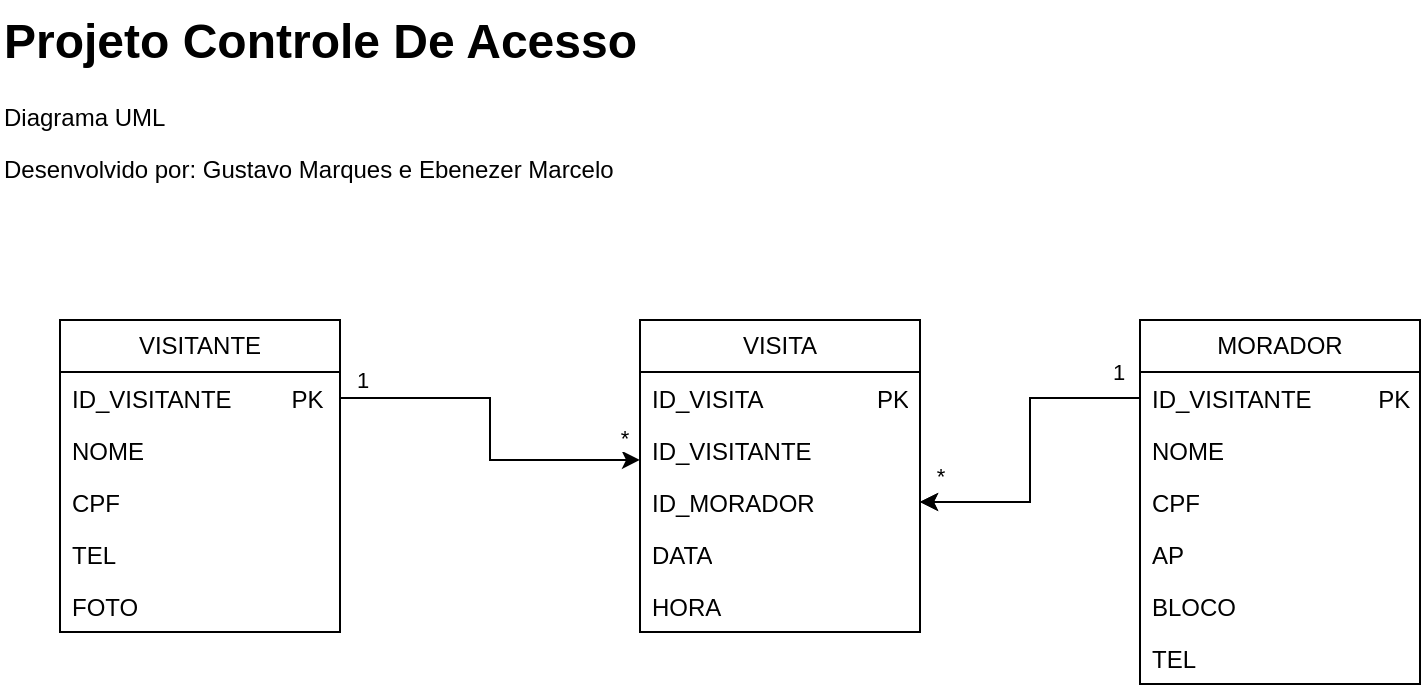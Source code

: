 <mxfile version="26.1.0">
  <diagram name="Page-1" id="W9D37P64vIjJOq914Ekg">
    <mxGraphModel dx="662" dy="350" grid="1" gridSize="10" guides="1" tooltips="1" connect="1" arrows="1" fold="1" page="1" pageScale="1" pageWidth="850" pageHeight="1100" math="0" shadow="0">
      <root>
        <mxCell id="0" />
        <mxCell id="1" parent="0" />
        <mxCell id="ZYSMAdA9wxsMHeKSI5tO-1" value="VISITA" style="swimlane;fontStyle=0;childLayout=stackLayout;horizontal=1;startSize=26;fillColor=none;horizontalStack=0;resizeParent=1;resizeParentMax=0;resizeLast=0;collapsible=1;marginBottom=0;whiteSpace=wrap;html=1;" parent="1" vertex="1">
          <mxGeometry x="350" y="190" width="140" height="156" as="geometry" />
        </mxCell>
        <mxCell id="ZYSMAdA9wxsMHeKSI5tO-3" value="ID_VISITA&amp;nbsp; &amp;nbsp; &amp;nbsp; &amp;nbsp; &amp;nbsp; &amp;nbsp; &amp;nbsp; &amp;nbsp; &amp;nbsp;PK" style="text;strokeColor=none;fillColor=none;align=left;verticalAlign=top;spacingLeft=4;spacingRight=4;overflow=hidden;rotatable=0;points=[[0,0.5],[1,0.5]];portConstraint=eastwest;whiteSpace=wrap;html=1;" parent="ZYSMAdA9wxsMHeKSI5tO-1" vertex="1">
          <mxGeometry y="26" width="140" height="26" as="geometry" />
        </mxCell>
        <mxCell id="uSdl-e1M3gpaHHDuwh7n-1" value="ID_VISITANTE" style="text;strokeColor=none;fillColor=none;align=left;verticalAlign=top;spacingLeft=4;spacingRight=4;overflow=hidden;rotatable=0;points=[[0,0.5],[1,0.5]];portConstraint=eastwest;whiteSpace=wrap;html=1;" vertex="1" parent="ZYSMAdA9wxsMHeKSI5tO-1">
          <mxGeometry y="52" width="140" height="26" as="geometry" />
        </mxCell>
        <mxCell id="uSdl-e1M3gpaHHDuwh7n-3" value="ID_MORADOR" style="text;strokeColor=none;fillColor=none;align=left;verticalAlign=top;spacingLeft=4;spacingRight=4;overflow=hidden;rotatable=0;points=[[0,0.5],[1,0.5]];portConstraint=eastwest;whiteSpace=wrap;html=1;" vertex="1" parent="ZYSMAdA9wxsMHeKSI5tO-1">
          <mxGeometry y="78" width="140" height="26" as="geometry" />
        </mxCell>
        <mxCell id="uSdl-e1M3gpaHHDuwh7n-6" value="DATA" style="text;strokeColor=none;fillColor=none;align=left;verticalAlign=top;spacingLeft=4;spacingRight=4;overflow=hidden;rotatable=0;points=[[0,0.5],[1,0.5]];portConstraint=eastwest;whiteSpace=wrap;html=1;" vertex="1" parent="ZYSMAdA9wxsMHeKSI5tO-1">
          <mxGeometry y="104" width="140" height="26" as="geometry" />
        </mxCell>
        <mxCell id="uSdl-e1M3gpaHHDuwh7n-2" value="HORA" style="text;strokeColor=none;fillColor=none;align=left;verticalAlign=top;spacingLeft=4;spacingRight=4;overflow=hidden;rotatable=0;points=[[0,0.5],[1,0.5]];portConstraint=eastwest;whiteSpace=wrap;html=1;" vertex="1" parent="ZYSMAdA9wxsMHeKSI5tO-1">
          <mxGeometry y="130" width="140" height="26" as="geometry" />
        </mxCell>
        <mxCell id="ZYSMAdA9wxsMHeKSI5tO-5" value="VISITANTE" style="swimlane;fontStyle=0;childLayout=stackLayout;horizontal=1;startSize=26;fillColor=none;horizontalStack=0;resizeParent=1;resizeParentMax=0;resizeLast=0;collapsible=1;marginBottom=0;whiteSpace=wrap;html=1;" parent="1" vertex="1">
          <mxGeometry x="60" y="190" width="140" height="156" as="geometry" />
        </mxCell>
        <mxCell id="ZYSMAdA9wxsMHeKSI5tO-6" value="ID_VISITANTE&amp;nbsp; &amp;nbsp; &amp;nbsp; &amp;nbsp; &amp;nbsp;PK" style="text;strokeColor=none;fillColor=none;align=left;verticalAlign=top;spacingLeft=4;spacingRight=4;overflow=hidden;rotatable=0;points=[[0,0.5],[1,0.5]];portConstraint=eastwest;whiteSpace=wrap;html=1;" parent="ZYSMAdA9wxsMHeKSI5tO-5" vertex="1">
          <mxGeometry y="26" width="140" height="26" as="geometry" />
        </mxCell>
        <mxCell id="ZYSMAdA9wxsMHeKSI5tO-7" value="NOME" style="text;strokeColor=none;fillColor=none;align=left;verticalAlign=top;spacingLeft=4;spacingRight=4;overflow=hidden;rotatable=0;points=[[0,0.5],[1,0.5]];portConstraint=eastwest;whiteSpace=wrap;html=1;" parent="ZYSMAdA9wxsMHeKSI5tO-5" vertex="1">
          <mxGeometry y="52" width="140" height="26" as="geometry" />
        </mxCell>
        <mxCell id="ZYSMAdA9wxsMHeKSI5tO-8" value="CPF" style="text;strokeColor=none;fillColor=none;align=left;verticalAlign=top;spacingLeft=4;spacingRight=4;overflow=hidden;rotatable=0;points=[[0,0.5],[1,0.5]];portConstraint=eastwest;whiteSpace=wrap;html=1;" parent="ZYSMAdA9wxsMHeKSI5tO-5" vertex="1">
          <mxGeometry y="78" width="140" height="26" as="geometry" />
        </mxCell>
        <mxCell id="ZYSMAdA9wxsMHeKSI5tO-15" value="TEL" style="text;strokeColor=none;fillColor=none;align=left;verticalAlign=top;spacingLeft=4;spacingRight=4;overflow=hidden;rotatable=0;points=[[0,0.5],[1,0.5]];portConstraint=eastwest;whiteSpace=wrap;html=1;" parent="ZYSMAdA9wxsMHeKSI5tO-5" vertex="1">
          <mxGeometry y="104" width="140" height="26" as="geometry" />
        </mxCell>
        <mxCell id="ZYSMAdA9wxsMHeKSI5tO-14" value="FOTO" style="text;strokeColor=none;fillColor=none;align=left;verticalAlign=top;spacingLeft=4;spacingRight=4;overflow=hidden;rotatable=0;points=[[0,0.5],[1,0.5]];portConstraint=eastwest;whiteSpace=wrap;html=1;" parent="ZYSMAdA9wxsMHeKSI5tO-5" vertex="1">
          <mxGeometry y="130" width="140" height="26" as="geometry" />
        </mxCell>
        <mxCell id="ZYSMAdA9wxsMHeKSI5tO-9" value="MORADOR" style="swimlane;fontStyle=0;childLayout=stackLayout;horizontal=1;startSize=26;fillColor=none;horizontalStack=0;resizeParent=1;resizeParentMax=0;resizeLast=0;collapsible=1;marginBottom=0;whiteSpace=wrap;html=1;" parent="1" vertex="1">
          <mxGeometry x="600" y="190" width="140" height="182" as="geometry" />
        </mxCell>
        <mxCell id="ZYSMAdA9wxsMHeKSI5tO-10" value="ID_VISITANTE&amp;nbsp; &amp;nbsp; &amp;nbsp; &amp;nbsp; &amp;nbsp; PK" style="text;strokeColor=none;fillColor=none;align=left;verticalAlign=top;spacingLeft=4;spacingRight=4;overflow=hidden;rotatable=0;points=[[0,0.5],[1,0.5]];portConstraint=eastwest;whiteSpace=wrap;html=1;" parent="ZYSMAdA9wxsMHeKSI5tO-9" vertex="1">
          <mxGeometry y="26" width="140" height="26" as="geometry" />
        </mxCell>
        <mxCell id="ZYSMAdA9wxsMHeKSI5tO-11" value="NOME" style="text;strokeColor=none;fillColor=none;align=left;verticalAlign=top;spacingLeft=4;spacingRight=4;overflow=hidden;rotatable=0;points=[[0,0.5],[1,0.5]];portConstraint=eastwest;whiteSpace=wrap;html=1;" parent="ZYSMAdA9wxsMHeKSI5tO-9" vertex="1">
          <mxGeometry y="52" width="140" height="26" as="geometry" />
        </mxCell>
        <mxCell id="ZYSMAdA9wxsMHeKSI5tO-12" value="CPF" style="text;strokeColor=none;fillColor=none;align=left;verticalAlign=top;spacingLeft=4;spacingRight=4;overflow=hidden;rotatable=0;points=[[0,0.5],[1,0.5]];portConstraint=eastwest;whiteSpace=wrap;html=1;" parent="ZYSMAdA9wxsMHeKSI5tO-9" vertex="1">
          <mxGeometry y="78" width="140" height="26" as="geometry" />
        </mxCell>
        <mxCell id="uSdl-e1M3gpaHHDuwh7n-4" value="AP" style="text;strokeColor=none;fillColor=none;align=left;verticalAlign=top;spacingLeft=4;spacingRight=4;overflow=hidden;rotatable=0;points=[[0,0.5],[1,0.5]];portConstraint=eastwest;whiteSpace=wrap;html=1;" vertex="1" parent="ZYSMAdA9wxsMHeKSI5tO-9">
          <mxGeometry y="104" width="140" height="26" as="geometry" />
        </mxCell>
        <mxCell id="uSdl-e1M3gpaHHDuwh7n-5" value="BLOCO" style="text;strokeColor=none;fillColor=none;align=left;verticalAlign=top;spacingLeft=4;spacingRight=4;overflow=hidden;rotatable=0;points=[[0,0.5],[1,0.5]];portConstraint=eastwest;whiteSpace=wrap;html=1;" vertex="1" parent="ZYSMAdA9wxsMHeKSI5tO-9">
          <mxGeometry y="130" width="140" height="26" as="geometry" />
        </mxCell>
        <mxCell id="uSdl-e1M3gpaHHDuwh7n-7" value="TEL" style="text;strokeColor=none;fillColor=none;align=left;verticalAlign=top;spacingLeft=4;spacingRight=4;overflow=hidden;rotatable=0;points=[[0,0.5],[1,0.5]];portConstraint=eastwest;whiteSpace=wrap;html=1;" vertex="1" parent="ZYSMAdA9wxsMHeKSI5tO-9">
          <mxGeometry y="156" width="140" height="26" as="geometry" />
        </mxCell>
        <mxCell id="ZYSMAdA9wxsMHeKSI5tO-13" value="&lt;h1 style=&quot;margin-top: 0px;&quot;&gt;&lt;font style=&quot;vertical-align: inherit;&quot;&gt;&lt;font style=&quot;vertical-align: inherit;&quot;&gt;Projeto Controle De Acesso&lt;/font&gt;&lt;/font&gt;&lt;/h1&gt;&lt;div&gt;&lt;font style=&quot;vertical-align: inherit;&quot;&gt;&lt;font style=&quot;vertical-align: inherit;&quot;&gt;&lt;font style=&quot;vertical-align: inherit;&quot;&gt;&lt;font style=&quot;vertical-align: inherit;&quot;&gt;Diagrama UML&lt;/font&gt;&lt;/font&gt;&lt;/font&gt;&lt;/font&gt;&lt;/div&gt;&lt;p&gt;&lt;font style=&quot;vertical-align: inherit;&quot;&gt;&lt;font style=&quot;vertical-align: inherit;&quot;&gt;&lt;font style=&quot;vertical-align: inherit;&quot;&gt;&lt;font style=&quot;vertical-align: inherit;&quot;&gt;&lt;font style=&quot;vertical-align: inherit;&quot;&gt;&lt;font style=&quot;vertical-align: inherit;&quot;&gt;Desenvolvido por: Gustavo Marques e Ebenezer Marcelo&lt;/font&gt;&lt;/font&gt;&lt;/font&gt;&lt;/font&gt;&lt;/font&gt;&lt;/font&gt;&lt;/p&gt;" style="text;html=1;whiteSpace=wrap;overflow=hidden;rounded=0;" parent="1" vertex="1">
          <mxGeometry x="30" y="30" width="410" height="130" as="geometry" />
        </mxCell>
        <mxCell id="uSdl-e1M3gpaHHDuwh7n-8" style="edgeStyle=orthogonalEdgeStyle;rounded=0;orthogonalLoop=1;jettySize=auto;html=1;fontStyle=0;exitX=1;exitY=0.5;exitDx=0;exitDy=0;entryX=0;entryY=0.692;entryDx=0;entryDy=0;entryPerimeter=0;" edge="1" parent="1" source="ZYSMAdA9wxsMHeKSI5tO-6" target="uSdl-e1M3gpaHHDuwh7n-1">
          <mxGeometry relative="1" as="geometry">
            <mxPoint x="210" y="230" as="sourcePoint" />
            <mxPoint x="330" y="290" as="targetPoint" />
            <Array as="points">
              <mxPoint x="275" y="229" />
              <mxPoint x="275" y="260" />
            </Array>
          </mxGeometry>
        </mxCell>
        <mxCell id="uSdl-e1M3gpaHHDuwh7n-10" value="1" style="edgeLabel;html=1;align=center;verticalAlign=middle;resizable=0;points=[];" vertex="1" connectable="0" parent="uSdl-e1M3gpaHHDuwh7n-8">
          <mxGeometry x="-0.93" relative="1" as="geometry">
            <mxPoint x="4" y="-9" as="offset" />
          </mxGeometry>
        </mxCell>
        <mxCell id="uSdl-e1M3gpaHHDuwh7n-11" value="*" style="edgeLabel;html=1;align=center;verticalAlign=middle;resizable=0;points=[];" vertex="1" connectable="0" parent="uSdl-e1M3gpaHHDuwh7n-8">
          <mxGeometry x="0.93" y="-1" relative="1" as="geometry">
            <mxPoint x="-2" y="-12" as="offset" />
          </mxGeometry>
        </mxCell>
        <mxCell id="uSdl-e1M3gpaHHDuwh7n-9" style="edgeStyle=orthogonalEdgeStyle;rounded=0;orthogonalLoop=1;jettySize=auto;html=1;entryX=1;entryY=0.5;entryDx=0;entryDy=0;" edge="1" parent="1" source="ZYSMAdA9wxsMHeKSI5tO-10" target="uSdl-e1M3gpaHHDuwh7n-3">
          <mxGeometry relative="1" as="geometry" />
        </mxCell>
        <mxCell id="uSdl-e1M3gpaHHDuwh7n-12" value="*" style="edgeLabel;html=1;align=center;verticalAlign=middle;resizable=0;points=[];" vertex="1" connectable="0" parent="uSdl-e1M3gpaHHDuwh7n-9">
          <mxGeometry x="0.877" y="1" relative="1" as="geometry">
            <mxPoint y="-14" as="offset" />
          </mxGeometry>
        </mxCell>
        <mxCell id="uSdl-e1M3gpaHHDuwh7n-13" value="" style="edgeStyle=orthogonalEdgeStyle;rounded=0;orthogonalLoop=1;jettySize=auto;html=1;" edge="1" parent="1" source="ZYSMAdA9wxsMHeKSI5tO-10" target="uSdl-e1M3gpaHHDuwh7n-3">
          <mxGeometry relative="1" as="geometry" />
        </mxCell>
        <mxCell id="uSdl-e1M3gpaHHDuwh7n-14" value="1" style="edgeLabel;html=1;align=center;verticalAlign=middle;resizable=0;points=[];" vertex="1" connectable="0" parent="uSdl-e1M3gpaHHDuwh7n-13">
          <mxGeometry x="-0.864" y="-1" relative="1" as="geometry">
            <mxPoint y="-12" as="offset" />
          </mxGeometry>
        </mxCell>
      </root>
    </mxGraphModel>
  </diagram>
</mxfile>
